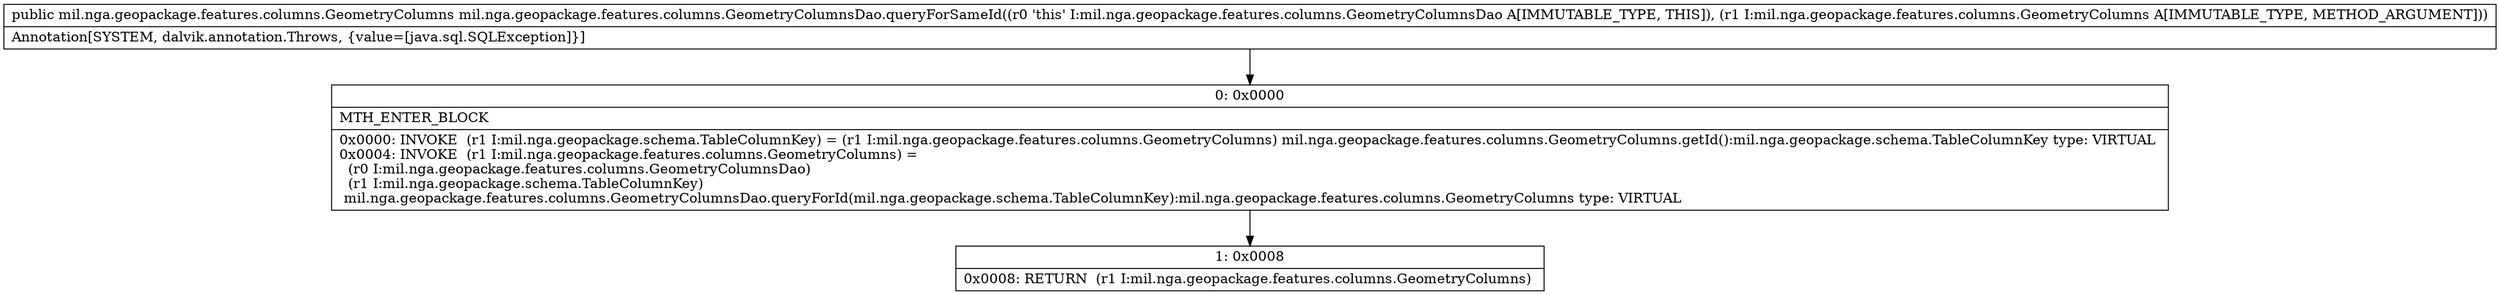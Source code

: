 digraph "CFG formil.nga.geopackage.features.columns.GeometryColumnsDao.queryForSameId(Lmil\/nga\/geopackage\/features\/columns\/GeometryColumns;)Lmil\/nga\/geopackage\/features\/columns\/GeometryColumns;" {
Node_0 [shape=record,label="{0\:\ 0x0000|MTH_ENTER_BLOCK\l|0x0000: INVOKE  (r1 I:mil.nga.geopackage.schema.TableColumnKey) = (r1 I:mil.nga.geopackage.features.columns.GeometryColumns) mil.nga.geopackage.features.columns.GeometryColumns.getId():mil.nga.geopackage.schema.TableColumnKey type: VIRTUAL \l0x0004: INVOKE  (r1 I:mil.nga.geopackage.features.columns.GeometryColumns) = \l  (r0 I:mil.nga.geopackage.features.columns.GeometryColumnsDao)\l  (r1 I:mil.nga.geopackage.schema.TableColumnKey)\l mil.nga.geopackage.features.columns.GeometryColumnsDao.queryForId(mil.nga.geopackage.schema.TableColumnKey):mil.nga.geopackage.features.columns.GeometryColumns type: VIRTUAL \l}"];
Node_1 [shape=record,label="{1\:\ 0x0008|0x0008: RETURN  (r1 I:mil.nga.geopackage.features.columns.GeometryColumns) \l}"];
MethodNode[shape=record,label="{public mil.nga.geopackage.features.columns.GeometryColumns mil.nga.geopackage.features.columns.GeometryColumnsDao.queryForSameId((r0 'this' I:mil.nga.geopackage.features.columns.GeometryColumnsDao A[IMMUTABLE_TYPE, THIS]), (r1 I:mil.nga.geopackage.features.columns.GeometryColumns A[IMMUTABLE_TYPE, METHOD_ARGUMENT]))  | Annotation[SYSTEM, dalvik.annotation.Throws, \{value=[java.sql.SQLException]\}]\l}"];
MethodNode -> Node_0;
Node_0 -> Node_1;
}

